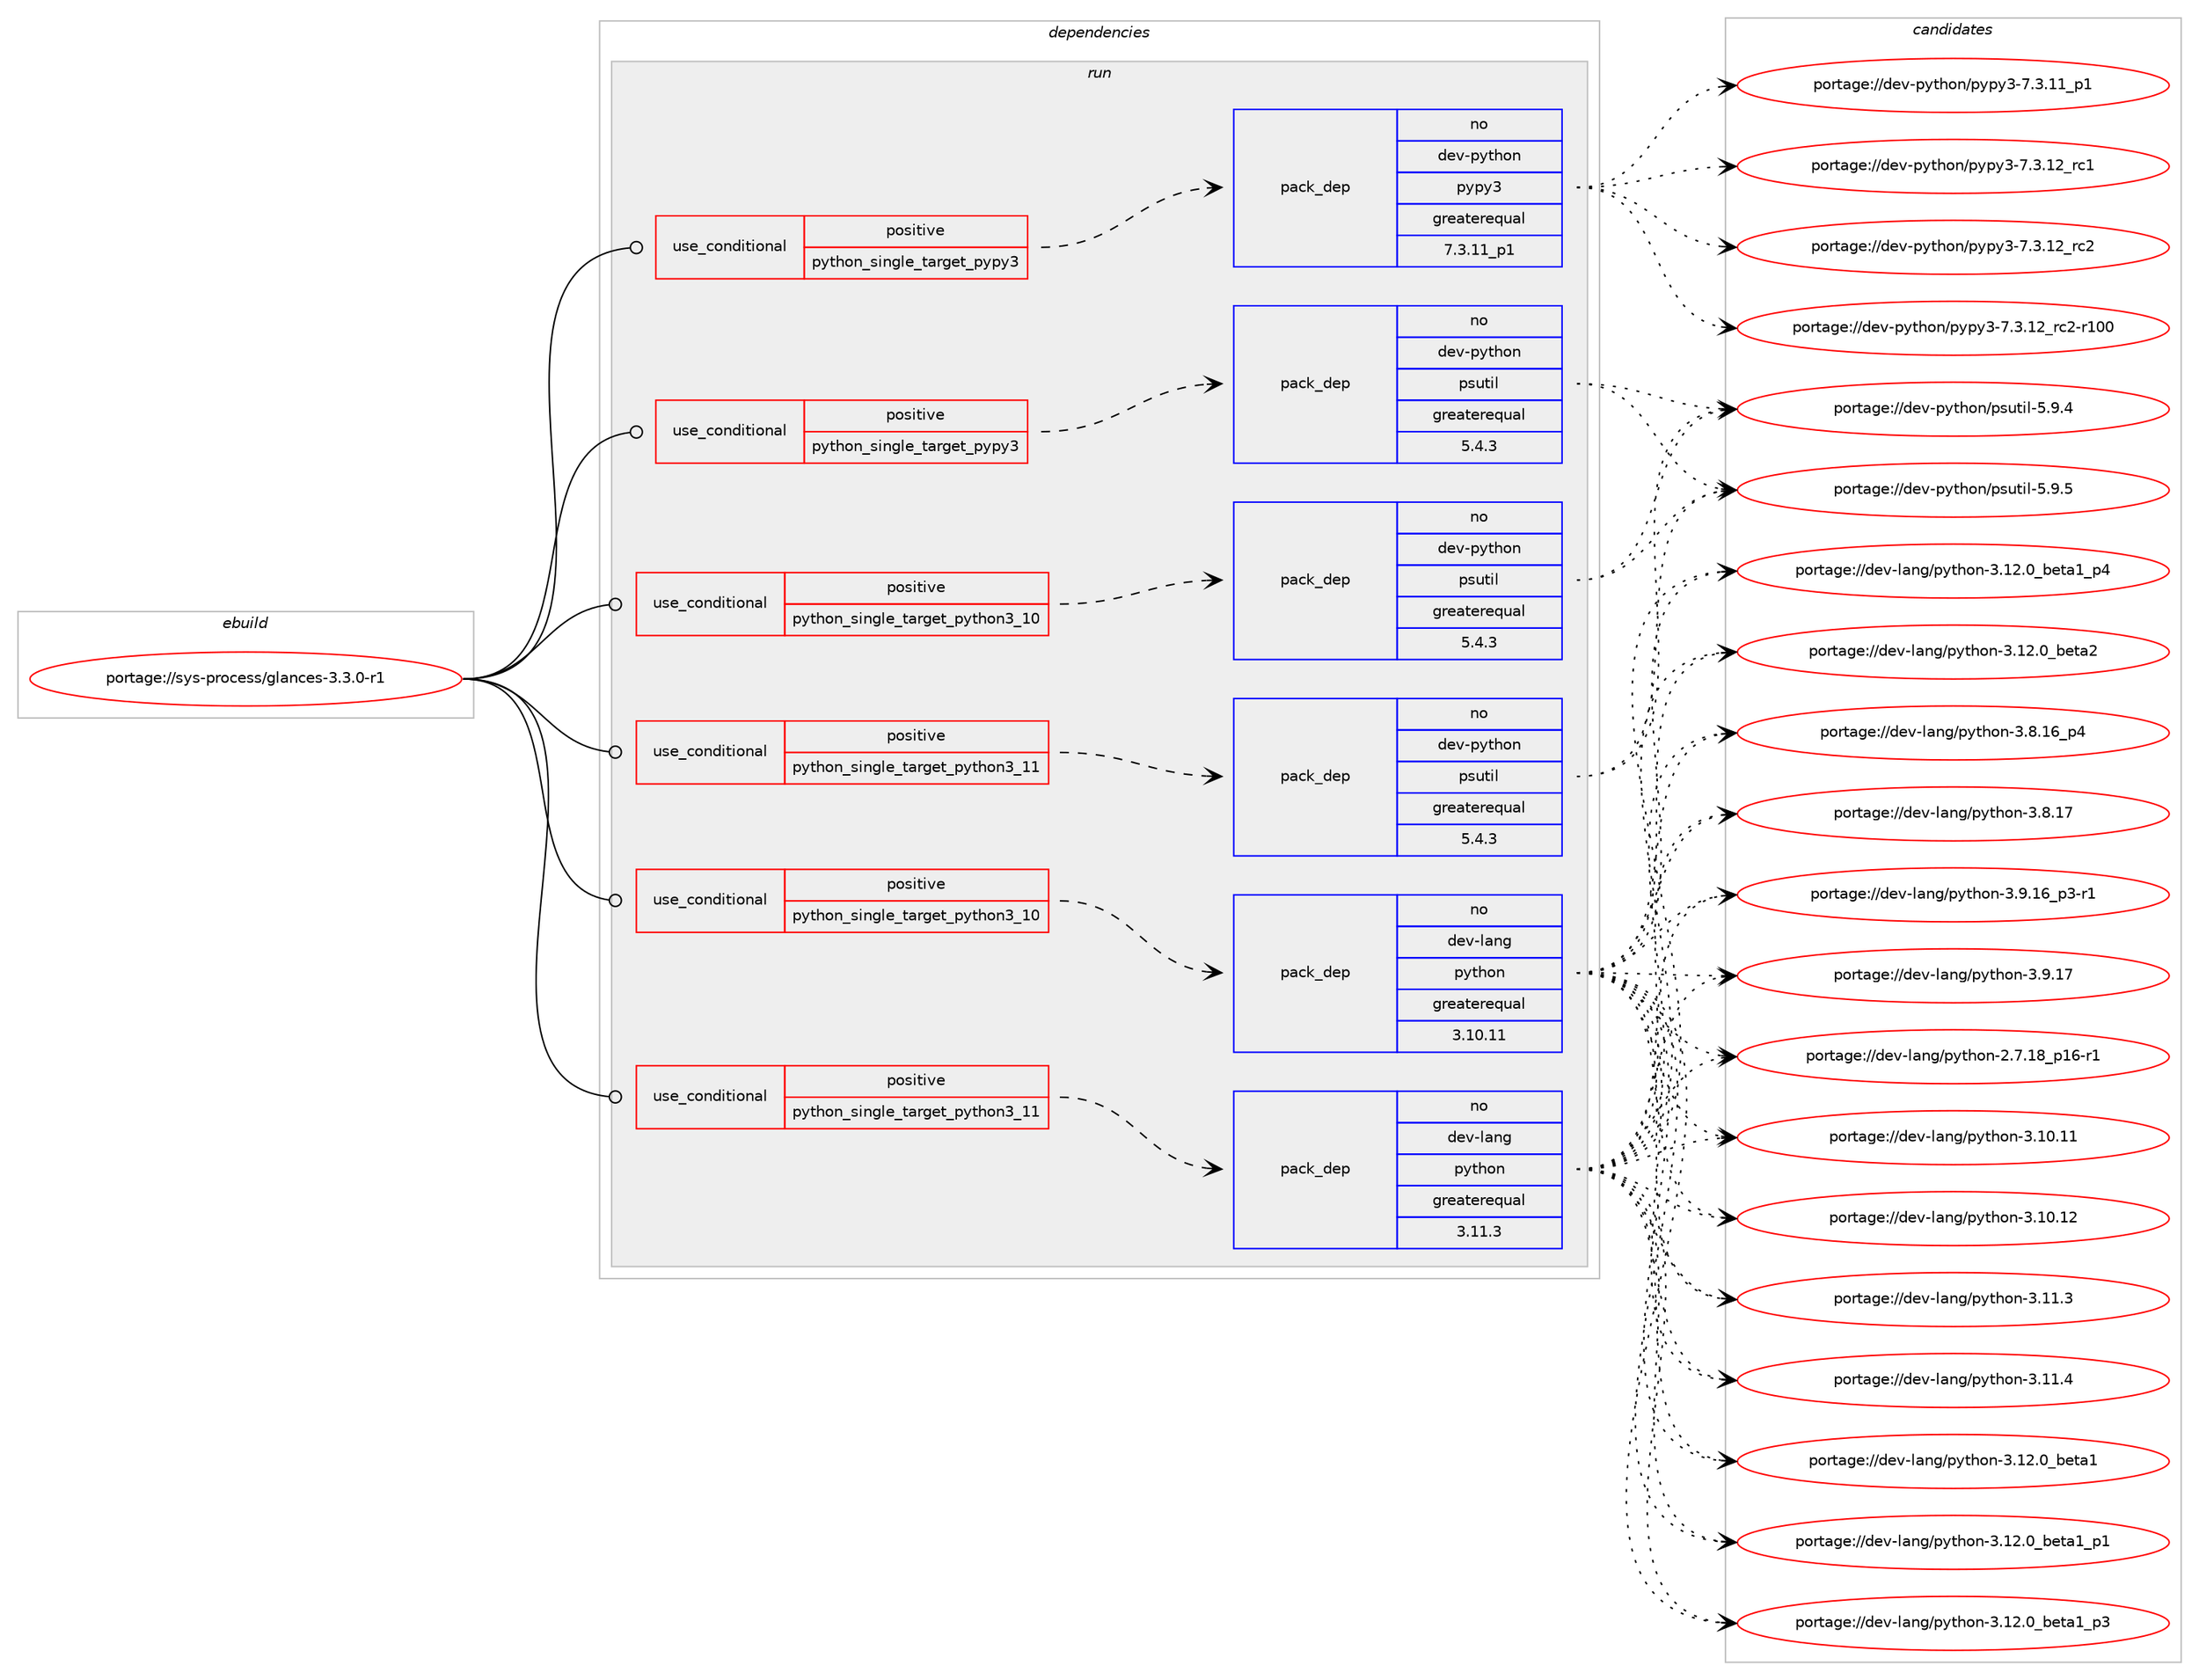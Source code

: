digraph prolog {

# *************
# Graph options
# *************

newrank=true;
concentrate=true;
compound=true;
graph [rankdir=LR,fontname=Helvetica,fontsize=10,ranksep=1.5];#, ranksep=2.5, nodesep=0.2];
edge  [arrowhead=vee];
node  [fontname=Helvetica,fontsize=10];

# **********
# The ebuild
# **********

subgraph cluster_leftcol {
color=gray;
rank=same;
label=<<i>ebuild</i>>;
id [label="portage://sys-process/glances-3.3.0-r1", color=red, width=4, href="../sys-process/glances-3.3.0-r1.svg"];
}

# ****************
# The dependencies
# ****************

subgraph cluster_midcol {
color=gray;
label=<<i>dependencies</i>>;
subgraph cluster_compile {
fillcolor="#eeeeee";
style=filled;
label=<<i>compile</i>>;
}
subgraph cluster_compileandrun {
fillcolor="#eeeeee";
style=filled;
label=<<i>compile and run</i>>;
}
subgraph cluster_run {
fillcolor="#eeeeee";
style=filled;
label=<<i>run</i>>;
subgraph cond1382 {
dependency2382 [label=<<TABLE BORDER="0" CELLBORDER="1" CELLSPACING="0" CELLPADDING="4"><TR><TD ROWSPAN="3" CELLPADDING="10">use_conditional</TD></TR><TR><TD>positive</TD></TR><TR><TD>python_single_target_pypy3</TD></TR></TABLE>>, shape=none, color=red];
# *** BEGIN UNKNOWN DEPENDENCY TYPE (TODO) ***
# dependency2382 -> package_dependency(portage://sys-process/glances-3.3.0-r1,run,no,dev-python,defusedxml,none,[,,],[],[use(enable(python_targets_pypy3),negative)])
# *** END UNKNOWN DEPENDENCY TYPE (TODO) ***

# *** BEGIN UNKNOWN DEPENDENCY TYPE (TODO) ***
# dependency2382 -> package_dependency(portage://sys-process/glances-3.3.0-r1,run,no,dev-python,packaging,none,[,,],[],[use(enable(python_targets_pypy3),negative)])
# *** END UNKNOWN DEPENDENCY TYPE (TODO) ***

subgraph pack975 {
dependency2383 [label=<<TABLE BORDER="0" CELLBORDER="1" CELLSPACING="0" CELLPADDING="4" WIDTH="220"><TR><TD ROWSPAN="6" CELLPADDING="30">pack_dep</TD></TR><TR><TD WIDTH="110">no</TD></TR><TR><TD>dev-python</TD></TR><TR><TD>psutil</TD></TR><TR><TD>greaterequal</TD></TR><TR><TD>5.4.3</TD></TR></TABLE>>, shape=none, color=blue];
}
dependency2382:e -> dependency2383:w [weight=20,style="dashed",arrowhead="vee"];
}
id:e -> dependency2382:w [weight=20,style="solid",arrowhead="odot"];
subgraph cond1383 {
dependency2384 [label=<<TABLE BORDER="0" CELLBORDER="1" CELLSPACING="0" CELLPADDING="4"><TR><TD ROWSPAN="3" CELLPADDING="10">use_conditional</TD></TR><TR><TD>positive</TD></TR><TR><TD>python_single_target_pypy3</TD></TR></TABLE>>, shape=none, color=red];
subgraph pack976 {
dependency2385 [label=<<TABLE BORDER="0" CELLBORDER="1" CELLSPACING="0" CELLPADDING="4" WIDTH="220"><TR><TD ROWSPAN="6" CELLPADDING="30">pack_dep</TD></TR><TR><TD WIDTH="110">no</TD></TR><TR><TD>dev-python</TD></TR><TR><TD>pypy3</TD></TR><TR><TD>greaterequal</TD></TR><TR><TD>7.3.11_p1</TD></TR></TABLE>>, shape=none, color=blue];
}
dependency2384:e -> dependency2385:w [weight=20,style="dashed",arrowhead="vee"];
}
id:e -> dependency2384:w [weight=20,style="solid",arrowhead="odot"];
subgraph cond1384 {
dependency2386 [label=<<TABLE BORDER="0" CELLBORDER="1" CELLSPACING="0" CELLPADDING="4"><TR><TD ROWSPAN="3" CELLPADDING="10">use_conditional</TD></TR><TR><TD>positive</TD></TR><TR><TD>python_single_target_python3_10</TD></TR></TABLE>>, shape=none, color=red];
subgraph pack977 {
dependency2387 [label=<<TABLE BORDER="0" CELLBORDER="1" CELLSPACING="0" CELLPADDING="4" WIDTH="220"><TR><TD ROWSPAN="6" CELLPADDING="30">pack_dep</TD></TR><TR><TD WIDTH="110">no</TD></TR><TR><TD>dev-lang</TD></TR><TR><TD>python</TD></TR><TR><TD>greaterequal</TD></TR><TR><TD>3.10.11</TD></TR></TABLE>>, shape=none, color=blue];
}
dependency2386:e -> dependency2387:w [weight=20,style="dashed",arrowhead="vee"];
}
id:e -> dependency2386:w [weight=20,style="solid",arrowhead="odot"];
subgraph cond1385 {
dependency2388 [label=<<TABLE BORDER="0" CELLBORDER="1" CELLSPACING="0" CELLPADDING="4"><TR><TD ROWSPAN="3" CELLPADDING="10">use_conditional</TD></TR><TR><TD>positive</TD></TR><TR><TD>python_single_target_python3_10</TD></TR></TABLE>>, shape=none, color=red];
# *** BEGIN UNKNOWN DEPENDENCY TYPE (TODO) ***
# dependency2388 -> package_dependency(portage://sys-process/glances-3.3.0-r1,run,no,dev-python,defusedxml,none,[,,],[],[use(enable(python_targets_python3_10),negative)])
# *** END UNKNOWN DEPENDENCY TYPE (TODO) ***

# *** BEGIN UNKNOWN DEPENDENCY TYPE (TODO) ***
# dependency2388 -> package_dependency(portage://sys-process/glances-3.3.0-r1,run,no,dev-python,packaging,none,[,,],[],[use(enable(python_targets_python3_10),negative)])
# *** END UNKNOWN DEPENDENCY TYPE (TODO) ***

subgraph pack978 {
dependency2389 [label=<<TABLE BORDER="0" CELLBORDER="1" CELLSPACING="0" CELLPADDING="4" WIDTH="220"><TR><TD ROWSPAN="6" CELLPADDING="30">pack_dep</TD></TR><TR><TD WIDTH="110">no</TD></TR><TR><TD>dev-python</TD></TR><TR><TD>psutil</TD></TR><TR><TD>greaterequal</TD></TR><TR><TD>5.4.3</TD></TR></TABLE>>, shape=none, color=blue];
}
dependency2388:e -> dependency2389:w [weight=20,style="dashed",arrowhead="vee"];
}
id:e -> dependency2388:w [weight=20,style="solid",arrowhead="odot"];
subgraph cond1386 {
dependency2390 [label=<<TABLE BORDER="0" CELLBORDER="1" CELLSPACING="0" CELLPADDING="4"><TR><TD ROWSPAN="3" CELLPADDING="10">use_conditional</TD></TR><TR><TD>positive</TD></TR><TR><TD>python_single_target_python3_11</TD></TR></TABLE>>, shape=none, color=red];
subgraph pack979 {
dependency2391 [label=<<TABLE BORDER="0" CELLBORDER="1" CELLSPACING="0" CELLPADDING="4" WIDTH="220"><TR><TD ROWSPAN="6" CELLPADDING="30">pack_dep</TD></TR><TR><TD WIDTH="110">no</TD></TR><TR><TD>dev-lang</TD></TR><TR><TD>python</TD></TR><TR><TD>greaterequal</TD></TR><TR><TD>3.11.3</TD></TR></TABLE>>, shape=none, color=blue];
}
dependency2390:e -> dependency2391:w [weight=20,style="dashed",arrowhead="vee"];
}
id:e -> dependency2390:w [weight=20,style="solid",arrowhead="odot"];
subgraph cond1387 {
dependency2392 [label=<<TABLE BORDER="0" CELLBORDER="1" CELLSPACING="0" CELLPADDING="4"><TR><TD ROWSPAN="3" CELLPADDING="10">use_conditional</TD></TR><TR><TD>positive</TD></TR><TR><TD>python_single_target_python3_11</TD></TR></TABLE>>, shape=none, color=red];
# *** BEGIN UNKNOWN DEPENDENCY TYPE (TODO) ***
# dependency2392 -> package_dependency(portage://sys-process/glances-3.3.0-r1,run,no,dev-python,defusedxml,none,[,,],[],[use(enable(python_targets_python3_11),negative)])
# *** END UNKNOWN DEPENDENCY TYPE (TODO) ***

# *** BEGIN UNKNOWN DEPENDENCY TYPE (TODO) ***
# dependency2392 -> package_dependency(portage://sys-process/glances-3.3.0-r1,run,no,dev-python,packaging,none,[,,],[],[use(enable(python_targets_python3_11),negative)])
# *** END UNKNOWN DEPENDENCY TYPE (TODO) ***

subgraph pack980 {
dependency2393 [label=<<TABLE BORDER="0" CELLBORDER="1" CELLSPACING="0" CELLPADDING="4" WIDTH="220"><TR><TD ROWSPAN="6" CELLPADDING="30">pack_dep</TD></TR><TR><TD WIDTH="110">no</TD></TR><TR><TD>dev-python</TD></TR><TR><TD>psutil</TD></TR><TR><TD>greaterequal</TD></TR><TR><TD>5.4.3</TD></TR></TABLE>>, shape=none, color=blue];
}
dependency2392:e -> dependency2393:w [weight=20,style="dashed",arrowhead="vee"];
}
id:e -> dependency2392:w [weight=20,style="solid",arrowhead="odot"];
}
}

# **************
# The candidates
# **************

subgraph cluster_choices {
rank=same;
color=gray;
label=<<i>candidates</i>>;

subgraph choice975 {
color=black;
nodesep=1;
choice1001011184511212111610411111047112115117116105108455346574652 [label="portage://dev-python/psutil-5.9.4", color=red, width=4,href="../dev-python/psutil-5.9.4.svg"];
choice1001011184511212111610411111047112115117116105108455346574653 [label="portage://dev-python/psutil-5.9.5", color=red, width=4,href="../dev-python/psutil-5.9.5.svg"];
dependency2383:e -> choice1001011184511212111610411111047112115117116105108455346574652:w [style=dotted,weight="100"];
dependency2383:e -> choice1001011184511212111610411111047112115117116105108455346574653:w [style=dotted,weight="100"];
}
subgraph choice976 {
color=black;
nodesep=1;
choice100101118451121211161041111104711212111212151455546514649499511249 [label="portage://dev-python/pypy3-7.3.11_p1", color=red, width=4,href="../dev-python/pypy3-7.3.11_p1.svg"];
choice10010111845112121116104111110471121211121215145554651464950951149949 [label="portage://dev-python/pypy3-7.3.12_rc1", color=red, width=4,href="../dev-python/pypy3-7.3.12_rc1.svg"];
choice10010111845112121116104111110471121211121215145554651464950951149950 [label="portage://dev-python/pypy3-7.3.12_rc2", color=red, width=4,href="../dev-python/pypy3-7.3.12_rc2.svg"];
choice1001011184511212111610411111047112121112121514555465146495095114995045114494848 [label="portage://dev-python/pypy3-7.3.12_rc2-r100", color=red, width=4,href="../dev-python/pypy3-7.3.12_rc2-r100.svg"];
dependency2385:e -> choice100101118451121211161041111104711212111212151455546514649499511249:w [style=dotted,weight="100"];
dependency2385:e -> choice10010111845112121116104111110471121211121215145554651464950951149949:w [style=dotted,weight="100"];
dependency2385:e -> choice10010111845112121116104111110471121211121215145554651464950951149950:w [style=dotted,weight="100"];
dependency2385:e -> choice1001011184511212111610411111047112121112121514555465146495095114995045114494848:w [style=dotted,weight="100"];
}
subgraph choice977 {
color=black;
nodesep=1;
choice100101118451089711010347112121116104111110455046554649569511249544511449 [label="portage://dev-lang/python-2.7.18_p16-r1", color=red, width=4,href="../dev-lang/python-2.7.18_p16-r1.svg"];
choice1001011184510897110103471121211161041111104551464948464949 [label="portage://dev-lang/python-3.10.11", color=red, width=4,href="../dev-lang/python-3.10.11.svg"];
choice1001011184510897110103471121211161041111104551464948464950 [label="portage://dev-lang/python-3.10.12", color=red, width=4,href="../dev-lang/python-3.10.12.svg"];
choice10010111845108971101034711212111610411111045514649494651 [label="portage://dev-lang/python-3.11.3", color=red, width=4,href="../dev-lang/python-3.11.3.svg"];
choice10010111845108971101034711212111610411111045514649494652 [label="portage://dev-lang/python-3.11.4", color=red, width=4,href="../dev-lang/python-3.11.4.svg"];
choice1001011184510897110103471121211161041111104551464950464895981011169749 [label="portage://dev-lang/python-3.12.0_beta1", color=red, width=4,href="../dev-lang/python-3.12.0_beta1.svg"];
choice10010111845108971101034711212111610411111045514649504648959810111697499511249 [label="portage://dev-lang/python-3.12.0_beta1_p1", color=red, width=4,href="../dev-lang/python-3.12.0_beta1_p1.svg"];
choice10010111845108971101034711212111610411111045514649504648959810111697499511251 [label="portage://dev-lang/python-3.12.0_beta1_p3", color=red, width=4,href="../dev-lang/python-3.12.0_beta1_p3.svg"];
choice10010111845108971101034711212111610411111045514649504648959810111697499511252 [label="portage://dev-lang/python-3.12.0_beta1_p4", color=red, width=4,href="../dev-lang/python-3.12.0_beta1_p4.svg"];
choice1001011184510897110103471121211161041111104551464950464895981011169750 [label="portage://dev-lang/python-3.12.0_beta2", color=red, width=4,href="../dev-lang/python-3.12.0_beta2.svg"];
choice100101118451089711010347112121116104111110455146564649549511252 [label="portage://dev-lang/python-3.8.16_p4", color=red, width=4,href="../dev-lang/python-3.8.16_p4.svg"];
choice10010111845108971101034711212111610411111045514656464955 [label="portage://dev-lang/python-3.8.17", color=red, width=4,href="../dev-lang/python-3.8.17.svg"];
choice1001011184510897110103471121211161041111104551465746495495112514511449 [label="portage://dev-lang/python-3.9.16_p3-r1", color=red, width=4,href="../dev-lang/python-3.9.16_p3-r1.svg"];
choice10010111845108971101034711212111610411111045514657464955 [label="portage://dev-lang/python-3.9.17", color=red, width=4,href="../dev-lang/python-3.9.17.svg"];
dependency2387:e -> choice100101118451089711010347112121116104111110455046554649569511249544511449:w [style=dotted,weight="100"];
dependency2387:e -> choice1001011184510897110103471121211161041111104551464948464949:w [style=dotted,weight="100"];
dependency2387:e -> choice1001011184510897110103471121211161041111104551464948464950:w [style=dotted,weight="100"];
dependency2387:e -> choice10010111845108971101034711212111610411111045514649494651:w [style=dotted,weight="100"];
dependency2387:e -> choice10010111845108971101034711212111610411111045514649494652:w [style=dotted,weight="100"];
dependency2387:e -> choice1001011184510897110103471121211161041111104551464950464895981011169749:w [style=dotted,weight="100"];
dependency2387:e -> choice10010111845108971101034711212111610411111045514649504648959810111697499511249:w [style=dotted,weight="100"];
dependency2387:e -> choice10010111845108971101034711212111610411111045514649504648959810111697499511251:w [style=dotted,weight="100"];
dependency2387:e -> choice10010111845108971101034711212111610411111045514649504648959810111697499511252:w [style=dotted,weight="100"];
dependency2387:e -> choice1001011184510897110103471121211161041111104551464950464895981011169750:w [style=dotted,weight="100"];
dependency2387:e -> choice100101118451089711010347112121116104111110455146564649549511252:w [style=dotted,weight="100"];
dependency2387:e -> choice10010111845108971101034711212111610411111045514656464955:w [style=dotted,weight="100"];
dependency2387:e -> choice1001011184510897110103471121211161041111104551465746495495112514511449:w [style=dotted,weight="100"];
dependency2387:e -> choice10010111845108971101034711212111610411111045514657464955:w [style=dotted,weight="100"];
}
subgraph choice978 {
color=black;
nodesep=1;
choice1001011184511212111610411111047112115117116105108455346574652 [label="portage://dev-python/psutil-5.9.4", color=red, width=4,href="../dev-python/psutil-5.9.4.svg"];
choice1001011184511212111610411111047112115117116105108455346574653 [label="portage://dev-python/psutil-5.9.5", color=red, width=4,href="../dev-python/psutil-5.9.5.svg"];
dependency2389:e -> choice1001011184511212111610411111047112115117116105108455346574652:w [style=dotted,weight="100"];
dependency2389:e -> choice1001011184511212111610411111047112115117116105108455346574653:w [style=dotted,weight="100"];
}
subgraph choice979 {
color=black;
nodesep=1;
choice100101118451089711010347112121116104111110455046554649569511249544511449 [label="portage://dev-lang/python-2.7.18_p16-r1", color=red, width=4,href="../dev-lang/python-2.7.18_p16-r1.svg"];
choice1001011184510897110103471121211161041111104551464948464949 [label="portage://dev-lang/python-3.10.11", color=red, width=4,href="../dev-lang/python-3.10.11.svg"];
choice1001011184510897110103471121211161041111104551464948464950 [label="portage://dev-lang/python-3.10.12", color=red, width=4,href="../dev-lang/python-3.10.12.svg"];
choice10010111845108971101034711212111610411111045514649494651 [label="portage://dev-lang/python-3.11.3", color=red, width=4,href="../dev-lang/python-3.11.3.svg"];
choice10010111845108971101034711212111610411111045514649494652 [label="portage://dev-lang/python-3.11.4", color=red, width=4,href="../dev-lang/python-3.11.4.svg"];
choice1001011184510897110103471121211161041111104551464950464895981011169749 [label="portage://dev-lang/python-3.12.0_beta1", color=red, width=4,href="../dev-lang/python-3.12.0_beta1.svg"];
choice10010111845108971101034711212111610411111045514649504648959810111697499511249 [label="portage://dev-lang/python-3.12.0_beta1_p1", color=red, width=4,href="../dev-lang/python-3.12.0_beta1_p1.svg"];
choice10010111845108971101034711212111610411111045514649504648959810111697499511251 [label="portage://dev-lang/python-3.12.0_beta1_p3", color=red, width=4,href="../dev-lang/python-3.12.0_beta1_p3.svg"];
choice10010111845108971101034711212111610411111045514649504648959810111697499511252 [label="portage://dev-lang/python-3.12.0_beta1_p4", color=red, width=4,href="../dev-lang/python-3.12.0_beta1_p4.svg"];
choice1001011184510897110103471121211161041111104551464950464895981011169750 [label="portage://dev-lang/python-3.12.0_beta2", color=red, width=4,href="../dev-lang/python-3.12.0_beta2.svg"];
choice100101118451089711010347112121116104111110455146564649549511252 [label="portage://dev-lang/python-3.8.16_p4", color=red, width=4,href="../dev-lang/python-3.8.16_p4.svg"];
choice10010111845108971101034711212111610411111045514656464955 [label="portage://dev-lang/python-3.8.17", color=red, width=4,href="../dev-lang/python-3.8.17.svg"];
choice1001011184510897110103471121211161041111104551465746495495112514511449 [label="portage://dev-lang/python-3.9.16_p3-r1", color=red, width=4,href="../dev-lang/python-3.9.16_p3-r1.svg"];
choice10010111845108971101034711212111610411111045514657464955 [label="portage://dev-lang/python-3.9.17", color=red, width=4,href="../dev-lang/python-3.9.17.svg"];
dependency2391:e -> choice100101118451089711010347112121116104111110455046554649569511249544511449:w [style=dotted,weight="100"];
dependency2391:e -> choice1001011184510897110103471121211161041111104551464948464949:w [style=dotted,weight="100"];
dependency2391:e -> choice1001011184510897110103471121211161041111104551464948464950:w [style=dotted,weight="100"];
dependency2391:e -> choice10010111845108971101034711212111610411111045514649494651:w [style=dotted,weight="100"];
dependency2391:e -> choice10010111845108971101034711212111610411111045514649494652:w [style=dotted,weight="100"];
dependency2391:e -> choice1001011184510897110103471121211161041111104551464950464895981011169749:w [style=dotted,weight="100"];
dependency2391:e -> choice10010111845108971101034711212111610411111045514649504648959810111697499511249:w [style=dotted,weight="100"];
dependency2391:e -> choice10010111845108971101034711212111610411111045514649504648959810111697499511251:w [style=dotted,weight="100"];
dependency2391:e -> choice10010111845108971101034711212111610411111045514649504648959810111697499511252:w [style=dotted,weight="100"];
dependency2391:e -> choice1001011184510897110103471121211161041111104551464950464895981011169750:w [style=dotted,weight="100"];
dependency2391:e -> choice100101118451089711010347112121116104111110455146564649549511252:w [style=dotted,weight="100"];
dependency2391:e -> choice10010111845108971101034711212111610411111045514656464955:w [style=dotted,weight="100"];
dependency2391:e -> choice1001011184510897110103471121211161041111104551465746495495112514511449:w [style=dotted,weight="100"];
dependency2391:e -> choice10010111845108971101034711212111610411111045514657464955:w [style=dotted,weight="100"];
}
subgraph choice980 {
color=black;
nodesep=1;
choice1001011184511212111610411111047112115117116105108455346574652 [label="portage://dev-python/psutil-5.9.4", color=red, width=4,href="../dev-python/psutil-5.9.4.svg"];
choice1001011184511212111610411111047112115117116105108455346574653 [label="portage://dev-python/psutil-5.9.5", color=red, width=4,href="../dev-python/psutil-5.9.5.svg"];
dependency2393:e -> choice1001011184511212111610411111047112115117116105108455346574652:w [style=dotted,weight="100"];
dependency2393:e -> choice1001011184511212111610411111047112115117116105108455346574653:w [style=dotted,weight="100"];
}
}

}
